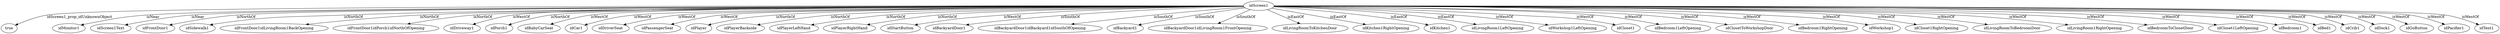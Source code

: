 strict digraph  {
idScreen1 [node_type=entity_node];
true [node_type=property_node];
idMonitor1 [node_type=entity_node];
idScreen1Text [node_type=entity_node];
idFrontDoor1 [node_type=entity_node];
idSidewalk1 [node_type=entity_node];
idFrontDoor1idLivingRoom1BackOpening [node_type=entity_node];
idFrontDoor1idPorch1idNorthOfOpening [node_type=entity_node];
idDriveway1 [node_type=entity_node];
idPorch1 [node_type=entity_node];
idBabyCarSeat [node_type=entity_node];
idCar1 [node_type=entity_node];
idDriverSeat [node_type=entity_node];
idPassengerSeat [node_type=entity_node];
idPlayer [node_type=entity_node];
idPlayerBackside [node_type=entity_node];
idPlayerLeftHand [node_type=entity_node];
idPlayerRightHand [node_type=entity_node];
idStartButton [node_type=entity_node];
idBackyardDoor1 [node_type=entity_node];
idBackyardDoor1idBackyard1idSouthOfOpening [node_type=entity_node];
idBackyard1 [node_type=entity_node];
idBackyardDoor1idLivingRoom1FrontOpening [node_type=entity_node];
idLivingRoomToKitchenDoor [node_type=entity_node];
idKitchen1RightOpening [node_type=entity_node];
idKitchen1 [node_type=entity_node];
idLivingRoom1LeftOpening [node_type=entity_node];
idWorkshop1LeftOpening [node_type=entity_node];
idCloset1 [node_type=entity_node];
idBedroom1LeftOpening [node_type=entity_node];
idClosetToWorkshopDoor [node_type=entity_node];
idBedroom1RightOpening [node_type=entity_node];
idWorkshop1 [node_type=entity_node];
idCloset1RightOpening [node_type=entity_node];
idLivingRoomToBedroomDoor [node_type=entity_node];
idLivingRoom1RightOpening [node_type=entity_node];
idBedroomToClosetDoor [node_type=entity_node];
idCloset1LeftOpening [node_type=entity_node];
idBedroom1 [node_type=entity_node];
idBed1 [node_type=entity_node];
idCrib1 [node_type=entity_node];
idDock1 [node_type=entity_node];
idGoButton [node_type=entity_node];
idPacifier1 [node_type=entity_node];
idTent1 [node_type=entity_node];
idScreen1 -> true  [edge_type=property, label=idScreen1_prop_idUnknownObject];
idScreen1 -> idMonitor1  [edge_type=relationship, label=isNear];
idScreen1 -> idScreen1Text  [edge_type=relationship, label=isNear];
idScreen1 -> idFrontDoor1  [edge_type=relationship, label=isNorthOf];
idScreen1 -> idSidewalk1  [edge_type=relationship, label=isNorthOf];
idScreen1 -> idFrontDoor1idLivingRoom1BackOpening  [edge_type=relationship, label=isNorthOf];
idScreen1 -> idFrontDoor1idPorch1idNorthOfOpening  [edge_type=relationship, label=isNorthOf];
idScreen1 -> idDriveway1  [edge_type=relationship, label=isWestOf];
idScreen1 -> idPorch1  [edge_type=relationship, label=isNorthOf];
idScreen1 -> idBabyCarSeat  [edge_type=relationship, label=isWestOf];
idScreen1 -> idCar1  [edge_type=relationship, label=isWestOf];
idScreen1 -> idDriverSeat  [edge_type=relationship, label=isWestOf];
idScreen1 -> idPassengerSeat  [edge_type=relationship, label=isWestOf];
idScreen1 -> idPlayer  [edge_type=relationship, label=isNorthOf];
idScreen1 -> idPlayerBackside  [edge_type=relationship, label=isNorthOf];
idScreen1 -> idPlayerLeftHand  [edge_type=relationship, label=isNorthOf];
idScreen1 -> idPlayerRightHand  [edge_type=relationship, label=isNorthOf];
idScreen1 -> idStartButton  [edge_type=relationship, label=isWestOf];
idScreen1 -> idBackyardDoor1  [edge_type=relationship, label=isSouthOf];
idScreen1 -> idBackyardDoor1idBackyard1idSouthOfOpening  [edge_type=relationship, label=isSouthOf];
idScreen1 -> idBackyard1  [edge_type=relationship, label=isSouthOf];
idScreen1 -> idBackyardDoor1idLivingRoom1FrontOpening  [edge_type=relationship, label=isSouthOf];
idScreen1 -> idLivingRoomToKitchenDoor  [edge_type=relationship, label=isEastOf];
idScreen1 -> idKitchen1RightOpening  [edge_type=relationship, label=isEastOf];
idScreen1 -> idKitchen1  [edge_type=relationship, label=isEastOf];
idScreen1 -> idLivingRoom1LeftOpening  [edge_type=relationship, label=isEastOf];
idScreen1 -> idWorkshop1LeftOpening  [edge_type=relationship, label=isWestOf];
idScreen1 -> idCloset1  [edge_type=relationship, label=isWestOf];
idScreen1 -> idBedroom1LeftOpening  [edge_type=relationship, label=isWestOf];
idScreen1 -> idClosetToWorkshopDoor  [edge_type=relationship, label=isWestOf];
idScreen1 -> idBedroom1RightOpening  [edge_type=relationship, label=isWestOf];
idScreen1 -> idWorkshop1  [edge_type=relationship, label=isWestOf];
idScreen1 -> idCloset1RightOpening  [edge_type=relationship, label=isWestOf];
idScreen1 -> idLivingRoomToBedroomDoor  [edge_type=relationship, label=isWestOf];
idScreen1 -> idLivingRoom1RightOpening  [edge_type=relationship, label=isWestOf];
idScreen1 -> idBedroomToClosetDoor  [edge_type=relationship, label=isWestOf];
idScreen1 -> idCloset1LeftOpening  [edge_type=relationship, label=isWestOf];
idScreen1 -> idBedroom1  [edge_type=relationship, label=isWestOf];
idScreen1 -> idBed1  [edge_type=relationship, label=isWestOf];
idScreen1 -> idCrib1  [edge_type=relationship, label=isWestOf];
idScreen1 -> idDock1  [edge_type=relationship, label=isWestOf];
idScreen1 -> idGoButton  [edge_type=relationship, label=isWestOf];
idScreen1 -> idPacifier1  [edge_type=relationship, label=isWestOf];
idScreen1 -> idTent1  [edge_type=relationship, label=isWestOf];
}
